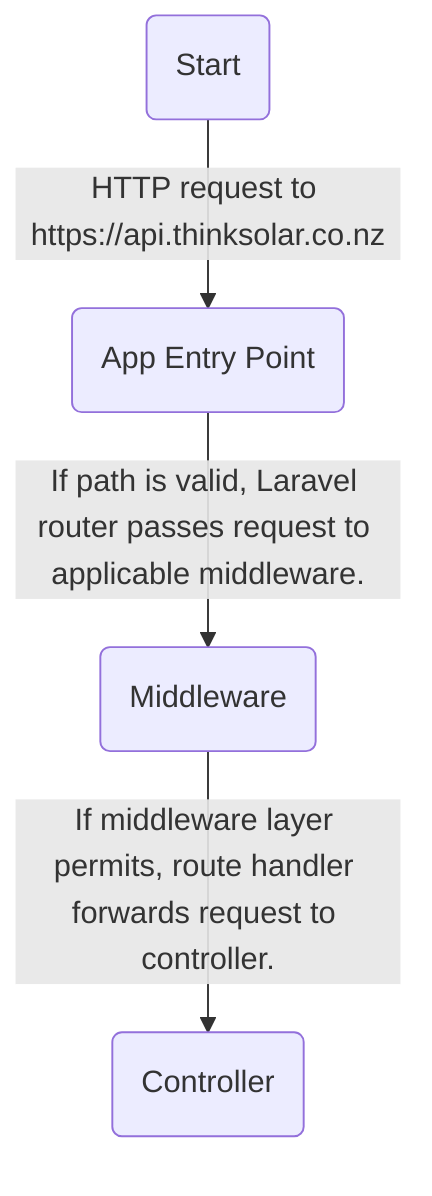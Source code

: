 flowchart TD
    incomingRequest(Start)-->|HTTP request to https://api.thinksolar.co.nz|app(App Entry Point)
    app-->|If path is valid, Laravel router passes request to applicable middleware.|middleware(Middleware)
    middleware-->|If middleware layer permits, route handler forwards request to controller.|success(Controller)